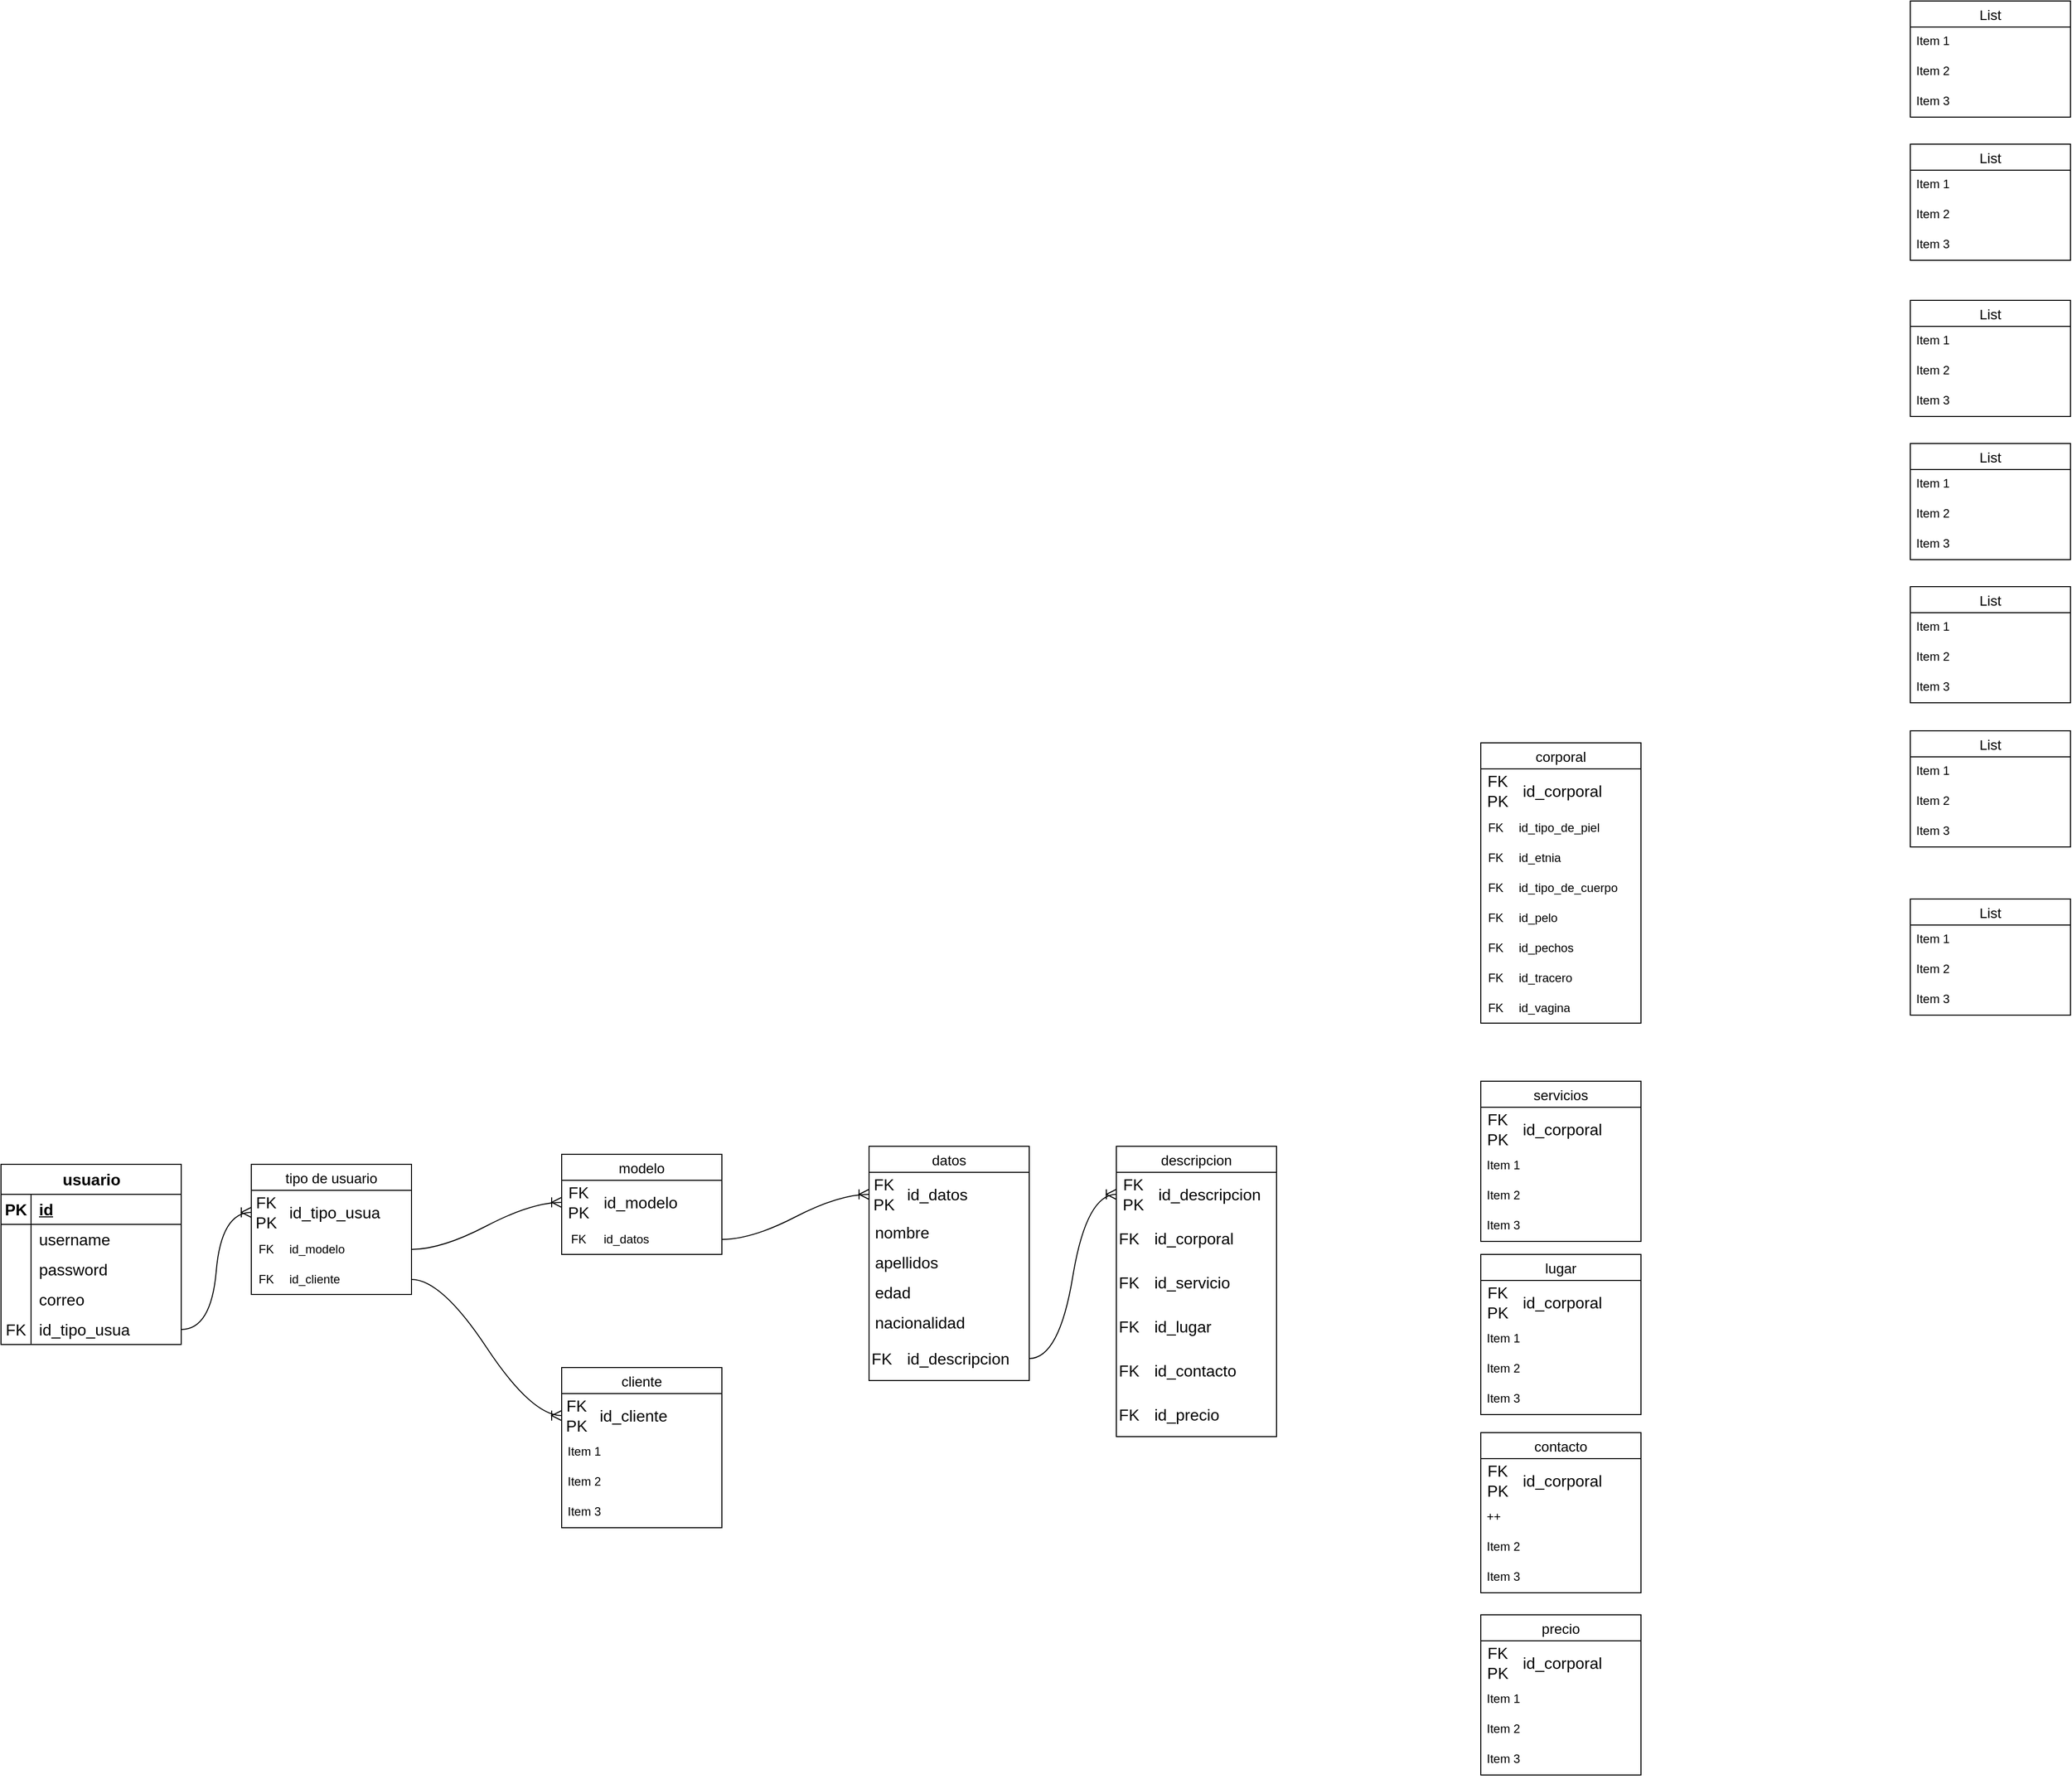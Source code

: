 <mxfile version="21.5.0" type="github">
  <diagram name="Página-1" id="9CmhemCpuhMKOjScDYy-">
    <mxGraphModel dx="1037" dy="1803" grid="1" gridSize="13" guides="1" tooltips="1" connect="1" arrows="1" fold="1" page="0" pageScale="1" pageWidth="1200" pageHeight="1600" math="0" shadow="0">
      <root>
        <mxCell id="0" />
        <mxCell id="1" parent="0" />
        <mxCell id="OkT79dC1lkss3SW73Ljg-11" value="usuario" style="shape=table;startSize=30;container=1;collapsible=1;childLayout=tableLayout;fixedRows=1;rowLines=0;fontStyle=1;align=center;resizeLast=1;html=1;fontSize=16;" parent="1" vertex="1">
          <mxGeometry x="30" y="70" width="180" height="180" as="geometry" />
        </mxCell>
        <mxCell id="OkT79dC1lkss3SW73Ljg-12" value="" style="shape=tableRow;horizontal=0;startSize=0;swimlaneHead=0;swimlaneBody=0;fillColor=none;collapsible=0;dropTarget=0;points=[[0,0.5],[1,0.5]];portConstraint=eastwest;top=0;left=0;right=0;bottom=1;fontSize=16;" parent="OkT79dC1lkss3SW73Ljg-11" vertex="1">
          <mxGeometry y="30" width="180" height="30" as="geometry" />
        </mxCell>
        <mxCell id="OkT79dC1lkss3SW73Ljg-13" value="PK" style="shape=partialRectangle;connectable=0;fillColor=none;top=0;left=0;bottom=0;right=0;fontStyle=1;overflow=hidden;whiteSpace=wrap;html=1;fontSize=16;" parent="OkT79dC1lkss3SW73Ljg-12" vertex="1">
          <mxGeometry width="30" height="30" as="geometry">
            <mxRectangle width="30" height="30" as="alternateBounds" />
          </mxGeometry>
        </mxCell>
        <mxCell id="OkT79dC1lkss3SW73Ljg-14" value="id" style="shape=partialRectangle;connectable=0;fillColor=none;top=0;left=0;bottom=0;right=0;align=left;spacingLeft=6;fontStyle=5;overflow=hidden;whiteSpace=wrap;html=1;fontSize=16;" parent="OkT79dC1lkss3SW73Ljg-12" vertex="1">
          <mxGeometry x="30" width="150" height="30" as="geometry">
            <mxRectangle width="150" height="30" as="alternateBounds" />
          </mxGeometry>
        </mxCell>
        <mxCell id="OkT79dC1lkss3SW73Ljg-15" value="" style="shape=tableRow;horizontal=0;startSize=0;swimlaneHead=0;swimlaneBody=0;fillColor=none;collapsible=0;dropTarget=0;points=[[0,0.5],[1,0.5]];portConstraint=eastwest;top=0;left=0;right=0;bottom=0;fontSize=16;" parent="OkT79dC1lkss3SW73Ljg-11" vertex="1">
          <mxGeometry y="60" width="180" height="30" as="geometry" />
        </mxCell>
        <mxCell id="OkT79dC1lkss3SW73Ljg-16" value="" style="shape=partialRectangle;connectable=0;fillColor=none;top=0;left=0;bottom=0;right=0;editable=1;overflow=hidden;whiteSpace=wrap;html=1;fontSize=16;" parent="OkT79dC1lkss3SW73Ljg-15" vertex="1">
          <mxGeometry width="30" height="30" as="geometry">
            <mxRectangle width="30" height="30" as="alternateBounds" />
          </mxGeometry>
        </mxCell>
        <mxCell id="OkT79dC1lkss3SW73Ljg-17" value="username" style="shape=partialRectangle;connectable=0;fillColor=none;top=0;left=0;bottom=0;right=0;align=left;spacingLeft=6;overflow=hidden;whiteSpace=wrap;html=1;fontSize=16;" parent="OkT79dC1lkss3SW73Ljg-15" vertex="1">
          <mxGeometry x="30" width="150" height="30" as="geometry">
            <mxRectangle width="150" height="30" as="alternateBounds" />
          </mxGeometry>
        </mxCell>
        <mxCell id="OkT79dC1lkss3SW73Ljg-18" value="" style="shape=tableRow;horizontal=0;startSize=0;swimlaneHead=0;swimlaneBody=0;fillColor=none;collapsible=0;dropTarget=0;points=[[0,0.5],[1,0.5]];portConstraint=eastwest;top=0;left=0;right=0;bottom=0;fontSize=16;" parent="OkT79dC1lkss3SW73Ljg-11" vertex="1">
          <mxGeometry y="90" width="180" height="30" as="geometry" />
        </mxCell>
        <mxCell id="OkT79dC1lkss3SW73Ljg-19" value="" style="shape=partialRectangle;connectable=0;fillColor=none;top=0;left=0;bottom=0;right=0;editable=1;overflow=hidden;whiteSpace=wrap;html=1;fontSize=16;" parent="OkT79dC1lkss3SW73Ljg-18" vertex="1">
          <mxGeometry width="30" height="30" as="geometry">
            <mxRectangle width="30" height="30" as="alternateBounds" />
          </mxGeometry>
        </mxCell>
        <mxCell id="OkT79dC1lkss3SW73Ljg-20" value="password" style="shape=partialRectangle;connectable=0;fillColor=none;top=0;left=0;bottom=0;right=0;align=left;spacingLeft=6;overflow=hidden;whiteSpace=wrap;html=1;fontSize=16;" parent="OkT79dC1lkss3SW73Ljg-18" vertex="1">
          <mxGeometry x="30" width="150" height="30" as="geometry">
            <mxRectangle width="150" height="30" as="alternateBounds" />
          </mxGeometry>
        </mxCell>
        <mxCell id="OkT79dC1lkss3SW73Ljg-21" value="" style="shape=tableRow;horizontal=0;startSize=0;swimlaneHead=0;swimlaneBody=0;fillColor=none;collapsible=0;dropTarget=0;points=[[0,0.5],[1,0.5]];portConstraint=eastwest;top=0;left=0;right=0;bottom=0;fontSize=16;" parent="OkT79dC1lkss3SW73Ljg-11" vertex="1">
          <mxGeometry y="120" width="180" height="30" as="geometry" />
        </mxCell>
        <mxCell id="OkT79dC1lkss3SW73Ljg-22" value="" style="shape=partialRectangle;connectable=0;fillColor=none;top=0;left=0;bottom=0;right=0;editable=1;overflow=hidden;whiteSpace=wrap;html=1;fontSize=16;" parent="OkT79dC1lkss3SW73Ljg-21" vertex="1">
          <mxGeometry width="30" height="30" as="geometry">
            <mxRectangle width="30" height="30" as="alternateBounds" />
          </mxGeometry>
        </mxCell>
        <mxCell id="OkT79dC1lkss3SW73Ljg-23" value="correo" style="shape=partialRectangle;connectable=0;fillColor=none;top=0;left=0;bottom=0;right=0;align=left;spacingLeft=6;overflow=hidden;whiteSpace=wrap;html=1;fontSize=16;" parent="OkT79dC1lkss3SW73Ljg-21" vertex="1">
          <mxGeometry x="30" width="150" height="30" as="geometry">
            <mxRectangle width="150" height="30" as="alternateBounds" />
          </mxGeometry>
        </mxCell>
        <mxCell id="bJPkjixNv2r76YMKyf6n-13" value="" style="shape=tableRow;horizontal=0;startSize=0;swimlaneHead=0;swimlaneBody=0;fillColor=none;collapsible=0;dropTarget=0;points=[[0,0.5],[1,0.5]];portConstraint=eastwest;top=0;left=0;right=0;bottom=0;fontSize=16;" parent="OkT79dC1lkss3SW73Ljg-11" vertex="1">
          <mxGeometry y="150" width="180" height="30" as="geometry" />
        </mxCell>
        <mxCell id="bJPkjixNv2r76YMKyf6n-14" value="FK" style="shape=partialRectangle;connectable=0;fillColor=none;top=0;left=0;bottom=0;right=0;fontStyle=0;overflow=hidden;whiteSpace=wrap;html=1;fontSize=16;" parent="bJPkjixNv2r76YMKyf6n-13" vertex="1">
          <mxGeometry width="30" height="30" as="geometry">
            <mxRectangle width="30" height="30" as="alternateBounds" />
          </mxGeometry>
        </mxCell>
        <mxCell id="bJPkjixNv2r76YMKyf6n-15" value="id_tipo_usua" style="shape=partialRectangle;connectable=0;fillColor=none;top=0;left=0;bottom=0;right=0;align=left;spacingLeft=6;fontStyle=0;overflow=hidden;whiteSpace=wrap;html=1;fontSize=16;" parent="bJPkjixNv2r76YMKyf6n-13" vertex="1">
          <mxGeometry x="30" width="150" height="30" as="geometry">
            <mxRectangle width="150" height="30" as="alternateBounds" />
          </mxGeometry>
        </mxCell>
        <mxCell id="OkT79dC1lkss3SW73Ljg-130" value="datos" style="swimlane;fontStyle=0;childLayout=stackLayout;horizontal=1;startSize=26;horizontalStack=0;resizeParent=1;resizeParentMax=0;resizeLast=0;collapsible=1;marginBottom=0;align=center;fontSize=14;" parent="1" vertex="1">
          <mxGeometry x="897" y="52" width="160" height="234" as="geometry" />
        </mxCell>
        <mxCell id="maKXJlb6aMtj1wBU1lsS-1" value="" style="shape=table;startSize=0;container=1;collapsible=1;childLayout=tableLayout;fixedRows=1;rowLines=0;fontStyle=0;align=center;resizeLast=1;strokeColor=none;fillColor=none;collapsible=0;fontSize=16;" vertex="1" parent="OkT79dC1lkss3SW73Ljg-130">
          <mxGeometry y="26" width="160" height="44" as="geometry" />
        </mxCell>
        <mxCell id="maKXJlb6aMtj1wBU1lsS-2" value="" style="shape=tableRow;horizontal=0;startSize=0;swimlaneHead=0;swimlaneBody=0;fillColor=none;collapsible=0;dropTarget=0;points=[[0,0.5],[1,0.5]];portConstraint=eastwest;top=0;left=0;right=0;bottom=0;fontSize=16;" vertex="1" parent="maKXJlb6aMtj1wBU1lsS-1">
          <mxGeometry width="160" height="44" as="geometry" />
        </mxCell>
        <mxCell id="maKXJlb6aMtj1wBU1lsS-3" value="FK PK" style="shape=partialRectangle;connectable=0;fillColor=none;top=0;left=0;bottom=0;right=0;fontStyle=0;overflow=hidden;whiteSpace=wrap;html=1;fontSize=16;" vertex="1" parent="maKXJlb6aMtj1wBU1lsS-2">
          <mxGeometry width="30" height="44" as="geometry">
            <mxRectangle width="30" height="44" as="alternateBounds" />
          </mxGeometry>
        </mxCell>
        <mxCell id="maKXJlb6aMtj1wBU1lsS-4" value="id_datos" style="shape=partialRectangle;connectable=0;fillColor=none;top=0;left=0;bottom=0;right=0;align=left;spacingLeft=6;fontStyle=0;overflow=hidden;whiteSpace=wrap;html=1;fontSize=16;" vertex="1" parent="maKXJlb6aMtj1wBU1lsS-2">
          <mxGeometry x="30" width="130" height="44" as="geometry">
            <mxRectangle width="130" height="44" as="alternateBounds" />
          </mxGeometry>
        </mxCell>
        <mxCell id="OkT79dC1lkss3SW73Ljg-131" value="&lt;font style=&quot;vertical-align: inherit;&quot;&gt;&lt;font style=&quot;vertical-align: inherit;&quot;&gt;nombre&lt;/font&gt;&lt;/font&gt;" style="text;strokeColor=none;fillColor=none;spacingLeft=4;spacingRight=4;overflow=hidden;rotatable=0;points=[[0,0.5],[1,0.5]];portConstraint=eastwest;fontSize=16;whiteSpace=wrap;html=1;" parent="OkT79dC1lkss3SW73Ljg-130" vertex="1">
          <mxGeometry y="70" width="160" height="30" as="geometry" />
        </mxCell>
        <mxCell id="OkT79dC1lkss3SW73Ljg-132" value="&lt;font style=&quot;vertical-align: inherit;&quot;&gt;&lt;font style=&quot;vertical-align: inherit;&quot;&gt;apellidos&lt;/font&gt;&lt;/font&gt;" style="text;strokeColor=none;fillColor=none;spacingLeft=4;spacingRight=4;overflow=hidden;rotatable=0;points=[[0,0.5],[1,0.5]];portConstraint=eastwest;fontSize=16;whiteSpace=wrap;html=1;" parent="OkT79dC1lkss3SW73Ljg-130" vertex="1">
          <mxGeometry y="100" width="160" height="30" as="geometry" />
        </mxCell>
        <mxCell id="OkT79dC1lkss3SW73Ljg-133" value="&lt;font style=&quot;vertical-align: inherit;&quot;&gt;&lt;font style=&quot;vertical-align: inherit;&quot;&gt;edad&lt;/font&gt;&lt;/font&gt;" style="text;strokeColor=none;fillColor=none;spacingLeft=4;spacingRight=4;overflow=hidden;rotatable=0;points=[[0,0.5],[1,0.5]];portConstraint=eastwest;fontSize=16;whiteSpace=wrap;html=1;" parent="OkT79dC1lkss3SW73Ljg-130" vertex="1">
          <mxGeometry y="130" width="160" height="30" as="geometry" />
        </mxCell>
        <mxCell id="OkT79dC1lkss3SW73Ljg-138" value="&lt;font style=&quot;vertical-align: inherit;&quot;&gt;&lt;font style=&quot;vertical-align: inherit;&quot;&gt;nacionalidad&lt;/font&gt;&lt;/font&gt;" style="text;strokeColor=none;fillColor=none;spacingLeft=4;spacingRight=4;overflow=hidden;rotatable=0;points=[[0,0.5],[1,0.5]];portConstraint=eastwest;fontSize=16;whiteSpace=wrap;html=1;" parent="OkT79dC1lkss3SW73Ljg-130" vertex="1">
          <mxGeometry y="160" width="160" height="30" as="geometry" />
        </mxCell>
        <mxCell id="maKXJlb6aMtj1wBU1lsS-459" value="" style="shape=tableRow;horizontal=0;startSize=0;swimlaneHead=0;swimlaneBody=0;fillColor=none;collapsible=0;dropTarget=0;points=[[0,0.5],[1,0.5]];portConstraint=eastwest;top=0;left=0;right=0;bottom=0;fontSize=16;" vertex="1" parent="OkT79dC1lkss3SW73Ljg-130">
          <mxGeometry y="190" width="160" height="44" as="geometry" />
        </mxCell>
        <mxCell id="maKXJlb6aMtj1wBU1lsS-460" value="FK&amp;nbsp;" style="shape=partialRectangle;connectable=0;fillColor=none;top=0;left=0;bottom=0;right=0;fontStyle=0;overflow=hidden;whiteSpace=wrap;html=1;fontSize=16;" vertex="1" parent="maKXJlb6aMtj1wBU1lsS-459">
          <mxGeometry width="30" height="44" as="geometry">
            <mxRectangle width="30" height="44" as="alternateBounds" />
          </mxGeometry>
        </mxCell>
        <mxCell id="maKXJlb6aMtj1wBU1lsS-461" value="id_descripcion" style="shape=partialRectangle;connectable=0;fillColor=none;top=0;left=0;bottom=0;right=0;align=left;spacingLeft=6;fontStyle=0;overflow=hidden;whiteSpace=wrap;html=1;fontSize=16;" vertex="1" parent="maKXJlb6aMtj1wBU1lsS-459">
          <mxGeometry x="30" width="130" height="44" as="geometry">
            <mxRectangle width="130" height="44" as="alternateBounds" />
          </mxGeometry>
        </mxCell>
        <mxCell id="bJPkjixNv2r76YMKyf6n-3" value="tipo de usuario" style="swimlane;fontStyle=0;childLayout=stackLayout;horizontal=1;startSize=26;horizontalStack=0;resizeParent=1;resizeParentMax=0;resizeLast=0;collapsible=1;marginBottom=0;align=center;fontSize=14;" parent="1" vertex="1">
          <mxGeometry x="280" y="70" width="160" height="130" as="geometry" />
        </mxCell>
        <mxCell id="bJPkjixNv2r76YMKyf6n-7" value="" style="shape=table;startSize=0;container=1;collapsible=1;childLayout=tableLayout;fixedRows=1;rowLines=0;fontStyle=0;align=center;resizeLast=1;strokeColor=none;fillColor=none;collapsible=0;fontSize=16;" parent="bJPkjixNv2r76YMKyf6n-3" vertex="1">
          <mxGeometry y="26" width="160" height="44" as="geometry" />
        </mxCell>
        <mxCell id="bJPkjixNv2r76YMKyf6n-8" value="" style="shape=tableRow;horizontal=0;startSize=0;swimlaneHead=0;swimlaneBody=0;fillColor=none;collapsible=0;dropTarget=0;points=[[0,0.5],[1,0.5]];portConstraint=eastwest;top=0;left=0;right=0;bottom=0;fontSize=16;" parent="bJPkjixNv2r76YMKyf6n-7" vertex="1">
          <mxGeometry width="160" height="44" as="geometry" />
        </mxCell>
        <mxCell id="bJPkjixNv2r76YMKyf6n-9" value="FK PK" style="shape=partialRectangle;connectable=0;fillColor=none;top=0;left=0;bottom=0;right=0;fontStyle=0;overflow=hidden;whiteSpace=wrap;html=1;fontSize=16;" parent="bJPkjixNv2r76YMKyf6n-8" vertex="1">
          <mxGeometry width="30" height="44" as="geometry">
            <mxRectangle width="30" height="44" as="alternateBounds" />
          </mxGeometry>
        </mxCell>
        <mxCell id="bJPkjixNv2r76YMKyf6n-10" value="id_tipo_usua" style="shape=partialRectangle;connectable=0;fillColor=none;top=0;left=0;bottom=0;right=0;align=left;spacingLeft=6;fontStyle=0;overflow=hidden;whiteSpace=wrap;html=1;fontSize=16;" parent="bJPkjixNv2r76YMKyf6n-8" vertex="1">
          <mxGeometry x="30" width="130" height="44" as="geometry">
            <mxRectangle width="130" height="44" as="alternateBounds" />
          </mxGeometry>
        </mxCell>
        <mxCell id="maKXJlb6aMtj1wBU1lsS-38" value="" style="shape=table;startSize=0;container=1;collapsible=1;childLayout=tableLayout;fixedRows=1;rowLines=0;fontStyle=0;align=center;resizeLast=1;strokeColor=none;fillColor=none;collapsible=0;" vertex="1" parent="bJPkjixNv2r76YMKyf6n-3">
          <mxGeometry y="70" width="160" height="30" as="geometry" />
        </mxCell>
        <mxCell id="maKXJlb6aMtj1wBU1lsS-39" value="" style="shape=tableRow;horizontal=0;startSize=0;swimlaneHead=0;swimlaneBody=0;fillColor=none;collapsible=0;dropTarget=0;points=[[0,0.5],[1,0.5]];portConstraint=eastwest;top=0;left=0;right=0;bottom=0;" vertex="1" parent="maKXJlb6aMtj1wBU1lsS-38">
          <mxGeometry width="160" height="30" as="geometry" />
        </mxCell>
        <mxCell id="maKXJlb6aMtj1wBU1lsS-40" value="FK" style="shape=partialRectangle;connectable=0;fillColor=none;top=0;left=0;bottom=0;right=0;fontStyle=0;overflow=hidden;whiteSpace=wrap;html=1;" vertex="1" parent="maKXJlb6aMtj1wBU1lsS-39">
          <mxGeometry width="30" height="30" as="geometry">
            <mxRectangle width="30" height="30" as="alternateBounds" />
          </mxGeometry>
        </mxCell>
        <mxCell id="maKXJlb6aMtj1wBU1lsS-41" value="id_modelo" style="shape=partialRectangle;connectable=0;fillColor=none;top=0;left=0;bottom=0;right=0;align=left;spacingLeft=6;fontStyle=0;overflow=hidden;whiteSpace=wrap;html=1;" vertex="1" parent="maKXJlb6aMtj1wBU1lsS-39">
          <mxGeometry x="30" width="130" height="30" as="geometry">
            <mxRectangle width="130" height="30" as="alternateBounds" />
          </mxGeometry>
        </mxCell>
        <mxCell id="maKXJlb6aMtj1wBU1lsS-441" value="" style="shape=table;startSize=0;container=1;collapsible=1;childLayout=tableLayout;fixedRows=1;rowLines=0;fontStyle=0;align=center;resizeLast=1;strokeColor=none;fillColor=none;collapsible=0;" vertex="1" parent="bJPkjixNv2r76YMKyf6n-3">
          <mxGeometry y="100" width="160" height="30" as="geometry" />
        </mxCell>
        <mxCell id="maKXJlb6aMtj1wBU1lsS-442" value="" style="shape=tableRow;horizontal=0;startSize=0;swimlaneHead=0;swimlaneBody=0;fillColor=none;collapsible=0;dropTarget=0;points=[[0,0.5],[1,0.5]];portConstraint=eastwest;top=0;left=0;right=0;bottom=0;" vertex="1" parent="maKXJlb6aMtj1wBU1lsS-441">
          <mxGeometry width="160" height="30" as="geometry" />
        </mxCell>
        <mxCell id="maKXJlb6aMtj1wBU1lsS-443" value="FK" style="shape=partialRectangle;connectable=0;fillColor=none;top=0;left=0;bottom=0;right=0;fontStyle=0;overflow=hidden;whiteSpace=wrap;html=1;" vertex="1" parent="maKXJlb6aMtj1wBU1lsS-442">
          <mxGeometry width="30" height="30" as="geometry">
            <mxRectangle width="30" height="30" as="alternateBounds" />
          </mxGeometry>
        </mxCell>
        <mxCell id="maKXJlb6aMtj1wBU1lsS-444" value="id_cliente" style="shape=partialRectangle;connectable=0;fillColor=none;top=0;left=0;bottom=0;right=0;align=left;spacingLeft=6;fontStyle=0;overflow=hidden;whiteSpace=wrap;html=1;" vertex="1" parent="maKXJlb6aMtj1wBU1lsS-442">
          <mxGeometry x="30" width="130" height="30" as="geometry">
            <mxRectangle width="130" height="30" as="alternateBounds" />
          </mxGeometry>
        </mxCell>
        <mxCell id="bJPkjixNv2r76YMKyf6n-11" value="" style="edgeStyle=entityRelationEdgeStyle;fontSize=12;html=1;endArrow=ERoneToMany;rounded=0;startSize=8;endSize=8;curved=1;" parent="1" source="bJPkjixNv2r76YMKyf6n-13" target="bJPkjixNv2r76YMKyf6n-8" edge="1">
          <mxGeometry width="100" height="100" relative="1" as="geometry">
            <mxPoint x="220" y="325" as="sourcePoint" />
            <mxPoint x="320" y="230" as="targetPoint" />
          </mxGeometry>
        </mxCell>
        <mxCell id="maKXJlb6aMtj1wBU1lsS-30" value="modelo" style="swimlane;fontStyle=0;childLayout=stackLayout;horizontal=1;startSize=26;horizontalStack=0;resizeParent=1;resizeParentMax=0;resizeLast=0;collapsible=1;marginBottom=0;align=center;fontSize=14;" vertex="1" parent="1">
          <mxGeometry x="590" y="60" width="160" height="100" as="geometry" />
        </mxCell>
        <mxCell id="maKXJlb6aMtj1wBU1lsS-34" value="" style="shape=table;startSize=0;container=1;collapsible=1;childLayout=tableLayout;fixedRows=1;rowLines=0;fontStyle=0;align=center;resizeLast=1;strokeColor=none;fillColor=none;collapsible=0;fontSize=16;" vertex="1" parent="maKXJlb6aMtj1wBU1lsS-30">
          <mxGeometry y="26" width="160" height="74" as="geometry" />
        </mxCell>
        <mxCell id="maKXJlb6aMtj1wBU1lsS-35" value="" style="shape=tableRow;horizontal=0;startSize=0;swimlaneHead=0;swimlaneBody=0;fillColor=none;collapsible=0;dropTarget=0;points=[[0,0.5],[1,0.5]];portConstraint=eastwest;top=0;left=0;right=0;bottom=0;fontSize=16;" vertex="1" parent="maKXJlb6aMtj1wBU1lsS-34">
          <mxGeometry width="160" height="44" as="geometry" />
        </mxCell>
        <mxCell id="maKXJlb6aMtj1wBU1lsS-36" value="FK PK" style="shape=partialRectangle;connectable=0;fillColor=none;top=0;left=0;bottom=0;right=0;fontStyle=0;overflow=hidden;whiteSpace=wrap;html=1;fontSize=16;" vertex="1" parent="maKXJlb6aMtj1wBU1lsS-35">
          <mxGeometry width="34.0" height="44" as="geometry">
            <mxRectangle width="34.0" height="44" as="alternateBounds" />
          </mxGeometry>
        </mxCell>
        <mxCell id="maKXJlb6aMtj1wBU1lsS-37" value="id_modelo" style="shape=partialRectangle;connectable=0;fillColor=none;top=0;left=0;bottom=0;right=0;align=left;spacingLeft=6;fontStyle=0;overflow=hidden;whiteSpace=wrap;html=1;fontSize=16;" vertex="1" parent="maKXJlb6aMtj1wBU1lsS-35">
          <mxGeometry x="34.0" width="126.0" height="44" as="geometry">
            <mxRectangle width="126.0" height="44" as="alternateBounds" />
          </mxGeometry>
        </mxCell>
        <mxCell id="maKXJlb6aMtj1wBU1lsS-451" value="" style="shape=tableRow;horizontal=0;startSize=0;swimlaneHead=0;swimlaneBody=0;fillColor=none;collapsible=0;dropTarget=0;points=[[0,0.5],[1,0.5]];portConstraint=eastwest;top=0;left=0;right=0;bottom=0;" vertex="1" parent="maKXJlb6aMtj1wBU1lsS-34">
          <mxGeometry y="44" width="160" height="30" as="geometry" />
        </mxCell>
        <mxCell id="maKXJlb6aMtj1wBU1lsS-452" value="FK" style="shape=partialRectangle;connectable=0;fillColor=none;top=0;left=0;bottom=0;right=0;fontStyle=0;overflow=hidden;whiteSpace=wrap;html=1;" vertex="1" parent="maKXJlb6aMtj1wBU1lsS-451">
          <mxGeometry width="34.0" height="30" as="geometry">
            <mxRectangle width="34.0" height="30" as="alternateBounds" />
          </mxGeometry>
        </mxCell>
        <mxCell id="maKXJlb6aMtj1wBU1lsS-453" value="id_datos" style="shape=partialRectangle;connectable=0;fillColor=none;top=0;left=0;bottom=0;right=0;align=left;spacingLeft=6;fontStyle=0;overflow=hidden;whiteSpace=wrap;html=1;" vertex="1" parent="maKXJlb6aMtj1wBU1lsS-451">
          <mxGeometry x="34.0" width="126.0" height="30" as="geometry">
            <mxRectangle width="126.0" height="30" as="alternateBounds" />
          </mxGeometry>
        </mxCell>
        <mxCell id="maKXJlb6aMtj1wBU1lsS-42" value="" style="edgeStyle=entityRelationEdgeStyle;fontSize=12;html=1;endArrow=ERoneToMany;rounded=0;startSize=8;endSize=8;curved=1;" edge="1" parent="1" source="maKXJlb6aMtj1wBU1lsS-39" target="maKXJlb6aMtj1wBU1lsS-35">
          <mxGeometry width="100" height="100" relative="1" as="geometry">
            <mxPoint x="420" y="250" as="sourcePoint" />
            <mxPoint x="490" y="133" as="targetPoint" />
          </mxGeometry>
        </mxCell>
        <mxCell id="maKXJlb6aMtj1wBU1lsS-437" value="cliente" style="swimlane;fontStyle=0;childLayout=stackLayout;horizontal=1;startSize=26;horizontalStack=0;resizeParent=1;resizeParentMax=0;resizeLast=0;collapsible=1;marginBottom=0;align=center;fontSize=14;" vertex="1" parent="1">
          <mxGeometry x="590" y="273" width="160" height="160" as="geometry" />
        </mxCell>
        <mxCell id="maKXJlb6aMtj1wBU1lsS-445" value="" style="shape=table;startSize=0;container=1;collapsible=1;childLayout=tableLayout;fixedRows=1;rowLines=0;fontStyle=0;align=center;resizeLast=1;strokeColor=none;fillColor=none;collapsible=0;fontSize=16;" vertex="1" parent="maKXJlb6aMtj1wBU1lsS-437">
          <mxGeometry y="26" width="160" height="44" as="geometry" />
        </mxCell>
        <mxCell id="maKXJlb6aMtj1wBU1lsS-446" value="" style="shape=tableRow;horizontal=0;startSize=0;swimlaneHead=0;swimlaneBody=0;fillColor=none;collapsible=0;dropTarget=0;points=[[0,0.5],[1,0.5]];portConstraint=eastwest;top=0;left=0;right=0;bottom=0;fontSize=16;" vertex="1" parent="maKXJlb6aMtj1wBU1lsS-445">
          <mxGeometry width="160" height="44" as="geometry" />
        </mxCell>
        <mxCell id="maKXJlb6aMtj1wBU1lsS-447" value="FK PK" style="shape=partialRectangle;connectable=0;fillColor=none;top=0;left=0;bottom=0;right=0;fontStyle=0;overflow=hidden;whiteSpace=wrap;html=1;fontSize=16;" vertex="1" parent="maKXJlb6aMtj1wBU1lsS-446">
          <mxGeometry width="30" height="44" as="geometry">
            <mxRectangle width="30" height="44" as="alternateBounds" />
          </mxGeometry>
        </mxCell>
        <mxCell id="maKXJlb6aMtj1wBU1lsS-448" value="id_cliente" style="shape=partialRectangle;connectable=0;fillColor=none;top=0;left=0;bottom=0;right=0;align=left;spacingLeft=6;fontStyle=0;overflow=hidden;whiteSpace=wrap;html=1;fontSize=16;" vertex="1" parent="maKXJlb6aMtj1wBU1lsS-446">
          <mxGeometry x="30" width="130" height="44" as="geometry">
            <mxRectangle width="130" height="44" as="alternateBounds" />
          </mxGeometry>
        </mxCell>
        <mxCell id="maKXJlb6aMtj1wBU1lsS-438" value="Item 1" style="text;strokeColor=none;fillColor=none;spacingLeft=4;spacingRight=4;overflow=hidden;rotatable=0;points=[[0,0.5],[1,0.5]];portConstraint=eastwest;fontSize=12;whiteSpace=wrap;html=1;" vertex="1" parent="maKXJlb6aMtj1wBU1lsS-437">
          <mxGeometry y="70" width="160" height="30" as="geometry" />
        </mxCell>
        <mxCell id="maKXJlb6aMtj1wBU1lsS-439" value="Item 2" style="text;strokeColor=none;fillColor=none;spacingLeft=4;spacingRight=4;overflow=hidden;rotatable=0;points=[[0,0.5],[1,0.5]];portConstraint=eastwest;fontSize=12;whiteSpace=wrap;html=1;" vertex="1" parent="maKXJlb6aMtj1wBU1lsS-437">
          <mxGeometry y="100" width="160" height="30" as="geometry" />
        </mxCell>
        <mxCell id="maKXJlb6aMtj1wBU1lsS-440" value="Item 3" style="text;strokeColor=none;fillColor=none;spacingLeft=4;spacingRight=4;overflow=hidden;rotatable=0;points=[[0,0.5],[1,0.5]];portConstraint=eastwest;fontSize=12;whiteSpace=wrap;html=1;" vertex="1" parent="maKXJlb6aMtj1wBU1lsS-437">
          <mxGeometry y="130" width="160" height="30" as="geometry" />
        </mxCell>
        <mxCell id="maKXJlb6aMtj1wBU1lsS-449" value="" style="edgeStyle=entityRelationEdgeStyle;fontSize=12;html=1;endArrow=ERoneToMany;rounded=0;startSize=8;endSize=8;curved=1;" edge="1" parent="1" source="maKXJlb6aMtj1wBU1lsS-442" target="maKXJlb6aMtj1wBU1lsS-446">
          <mxGeometry width="100" height="100" relative="1" as="geometry">
            <mxPoint x="453" y="168" as="sourcePoint" />
            <mxPoint x="603" y="121" as="targetPoint" />
          </mxGeometry>
        </mxCell>
        <mxCell id="maKXJlb6aMtj1wBU1lsS-454" value="" style="edgeStyle=entityRelationEdgeStyle;fontSize=12;html=1;endArrow=ERoneToMany;rounded=0;startSize=8;endSize=8;curved=1;" edge="1" parent="1" source="maKXJlb6aMtj1wBU1lsS-451" target="maKXJlb6aMtj1wBU1lsS-2">
          <mxGeometry width="100" height="100" relative="1" as="geometry">
            <mxPoint x="750" y="137" as="sourcePoint" />
            <mxPoint x="900" y="273" as="targetPoint" />
            <Array as="points">
              <mxPoint x="858" y="130" />
            </Array>
          </mxGeometry>
        </mxCell>
        <mxCell id="maKXJlb6aMtj1wBU1lsS-455" value="descripcion" style="swimlane;fontStyle=0;childLayout=stackLayout;horizontal=1;startSize=26;horizontalStack=0;resizeParent=1;resizeParentMax=0;resizeLast=0;collapsible=1;marginBottom=0;align=center;fontSize=14;" vertex="1" parent="1">
          <mxGeometry x="1144" y="52" width="160" height="290" as="geometry" />
        </mxCell>
        <mxCell id="maKXJlb6aMtj1wBU1lsS-462" value="" style="shape=tableRow;horizontal=0;startSize=0;swimlaneHead=0;swimlaneBody=0;fillColor=none;collapsible=0;dropTarget=0;points=[[0,0.5],[1,0.5]];portConstraint=eastwest;top=0;left=0;right=0;bottom=0;fontSize=16;" vertex="1" parent="maKXJlb6aMtj1wBU1lsS-455">
          <mxGeometry y="26" width="160" height="44" as="geometry" />
        </mxCell>
        <mxCell id="maKXJlb6aMtj1wBU1lsS-463" value="FK PK" style="shape=partialRectangle;connectable=0;fillColor=none;top=0;left=0;bottom=0;right=0;fontStyle=0;overflow=hidden;whiteSpace=wrap;html=1;fontSize=16;" vertex="1" parent="maKXJlb6aMtj1wBU1lsS-462">
          <mxGeometry width="34.0" height="44" as="geometry">
            <mxRectangle width="34.0" height="44" as="alternateBounds" />
          </mxGeometry>
        </mxCell>
        <mxCell id="maKXJlb6aMtj1wBU1lsS-464" value="id_descripcion" style="shape=partialRectangle;connectable=0;fillColor=none;top=0;left=0;bottom=0;right=0;align=left;spacingLeft=6;fontStyle=0;overflow=hidden;whiteSpace=wrap;html=1;fontSize=16;" vertex="1" parent="maKXJlb6aMtj1wBU1lsS-462">
          <mxGeometry x="34.0" width="126.0" height="44" as="geometry">
            <mxRectangle width="126.0" height="44" as="alternateBounds" />
          </mxGeometry>
        </mxCell>
        <mxCell id="maKXJlb6aMtj1wBU1lsS-466" value="" style="shape=tableRow;horizontal=0;startSize=0;swimlaneHead=0;swimlaneBody=0;fillColor=none;collapsible=0;dropTarget=0;points=[[0,0.5],[1,0.5]];portConstraint=eastwest;top=0;left=0;right=0;bottom=0;fontSize=16;" vertex="1" parent="maKXJlb6aMtj1wBU1lsS-455">
          <mxGeometry y="70" width="160" height="44" as="geometry" />
        </mxCell>
        <mxCell id="maKXJlb6aMtj1wBU1lsS-467" value="FK&amp;nbsp;" style="shape=partialRectangle;connectable=0;fillColor=none;top=0;left=0;bottom=0;right=0;fontStyle=0;overflow=hidden;whiteSpace=wrap;html=1;fontSize=16;" vertex="1" parent="maKXJlb6aMtj1wBU1lsS-466">
          <mxGeometry width="30" height="44" as="geometry">
            <mxRectangle width="30" height="44" as="alternateBounds" />
          </mxGeometry>
        </mxCell>
        <mxCell id="maKXJlb6aMtj1wBU1lsS-468" value="id_corporal" style="shape=partialRectangle;connectable=0;fillColor=none;top=0;left=0;bottom=0;right=0;align=left;spacingLeft=6;fontStyle=0;overflow=hidden;whiteSpace=wrap;html=1;fontSize=16;" vertex="1" parent="maKXJlb6aMtj1wBU1lsS-466">
          <mxGeometry x="30" width="130" height="44" as="geometry">
            <mxRectangle width="130" height="44" as="alternateBounds" />
          </mxGeometry>
        </mxCell>
        <mxCell id="maKXJlb6aMtj1wBU1lsS-469" value="" style="shape=tableRow;horizontal=0;startSize=0;swimlaneHead=0;swimlaneBody=0;fillColor=none;collapsible=0;dropTarget=0;points=[[0,0.5],[1,0.5]];portConstraint=eastwest;top=0;left=0;right=0;bottom=0;fontSize=16;" vertex="1" parent="maKXJlb6aMtj1wBU1lsS-455">
          <mxGeometry y="114" width="160" height="44" as="geometry" />
        </mxCell>
        <mxCell id="maKXJlb6aMtj1wBU1lsS-470" value="FK&amp;nbsp;" style="shape=partialRectangle;connectable=0;fillColor=none;top=0;left=0;bottom=0;right=0;fontStyle=0;overflow=hidden;whiteSpace=wrap;html=1;fontSize=16;" vertex="1" parent="maKXJlb6aMtj1wBU1lsS-469">
          <mxGeometry width="30" height="44" as="geometry">
            <mxRectangle width="30" height="44" as="alternateBounds" />
          </mxGeometry>
        </mxCell>
        <mxCell id="maKXJlb6aMtj1wBU1lsS-471" value="id_servicio" style="shape=partialRectangle;connectable=0;fillColor=none;top=0;left=0;bottom=0;right=0;align=left;spacingLeft=6;fontStyle=0;overflow=hidden;whiteSpace=wrap;html=1;fontSize=16;" vertex="1" parent="maKXJlb6aMtj1wBU1lsS-469">
          <mxGeometry x="30" width="130" height="44" as="geometry">
            <mxRectangle width="130" height="44" as="alternateBounds" />
          </mxGeometry>
        </mxCell>
        <mxCell id="maKXJlb6aMtj1wBU1lsS-472" value="" style="shape=tableRow;horizontal=0;startSize=0;swimlaneHead=0;swimlaneBody=0;fillColor=none;collapsible=0;dropTarget=0;points=[[0,0.5],[1,0.5]];portConstraint=eastwest;top=0;left=0;right=0;bottom=0;fontSize=16;" vertex="1" parent="maKXJlb6aMtj1wBU1lsS-455">
          <mxGeometry y="158" width="160" height="44" as="geometry" />
        </mxCell>
        <mxCell id="maKXJlb6aMtj1wBU1lsS-473" value="FK&amp;nbsp;" style="shape=partialRectangle;connectable=0;fillColor=none;top=0;left=0;bottom=0;right=0;fontStyle=0;overflow=hidden;whiteSpace=wrap;html=1;fontSize=16;" vertex="1" parent="maKXJlb6aMtj1wBU1lsS-472">
          <mxGeometry width="30" height="44" as="geometry">
            <mxRectangle width="30" height="44" as="alternateBounds" />
          </mxGeometry>
        </mxCell>
        <mxCell id="maKXJlb6aMtj1wBU1lsS-474" value="id_lugar" style="shape=partialRectangle;connectable=0;fillColor=none;top=0;left=0;bottom=0;right=0;align=left;spacingLeft=6;fontStyle=0;overflow=hidden;whiteSpace=wrap;html=1;fontSize=16;" vertex="1" parent="maKXJlb6aMtj1wBU1lsS-472">
          <mxGeometry x="30" width="130" height="44" as="geometry">
            <mxRectangle width="130" height="44" as="alternateBounds" />
          </mxGeometry>
        </mxCell>
        <mxCell id="maKXJlb6aMtj1wBU1lsS-475" value="" style="shape=tableRow;horizontal=0;startSize=0;swimlaneHead=0;swimlaneBody=0;fillColor=none;collapsible=0;dropTarget=0;points=[[0,0.5],[1,0.5]];portConstraint=eastwest;top=0;left=0;right=0;bottom=0;fontSize=16;" vertex="1" parent="maKXJlb6aMtj1wBU1lsS-455">
          <mxGeometry y="202" width="160" height="44" as="geometry" />
        </mxCell>
        <mxCell id="maKXJlb6aMtj1wBU1lsS-476" value="FK&amp;nbsp;" style="shape=partialRectangle;connectable=0;fillColor=none;top=0;left=0;bottom=0;right=0;fontStyle=0;overflow=hidden;whiteSpace=wrap;html=1;fontSize=16;" vertex="1" parent="maKXJlb6aMtj1wBU1lsS-475">
          <mxGeometry width="30" height="44" as="geometry">
            <mxRectangle width="30" height="44" as="alternateBounds" />
          </mxGeometry>
        </mxCell>
        <mxCell id="maKXJlb6aMtj1wBU1lsS-477" value="id_contacto" style="shape=partialRectangle;connectable=0;fillColor=none;top=0;left=0;bottom=0;right=0;align=left;spacingLeft=6;fontStyle=0;overflow=hidden;whiteSpace=wrap;html=1;fontSize=16;" vertex="1" parent="maKXJlb6aMtj1wBU1lsS-475">
          <mxGeometry x="30" width="130" height="44" as="geometry">
            <mxRectangle width="130" height="44" as="alternateBounds" />
          </mxGeometry>
        </mxCell>
        <mxCell id="maKXJlb6aMtj1wBU1lsS-478" value="" style="shape=tableRow;horizontal=0;startSize=0;swimlaneHead=0;swimlaneBody=0;fillColor=none;collapsible=0;dropTarget=0;points=[[0,0.5],[1,0.5]];portConstraint=eastwest;top=0;left=0;right=0;bottom=0;fontSize=16;" vertex="1" parent="maKXJlb6aMtj1wBU1lsS-455">
          <mxGeometry y="246" width="160" height="44" as="geometry" />
        </mxCell>
        <mxCell id="maKXJlb6aMtj1wBU1lsS-479" value="FK&amp;nbsp;" style="shape=partialRectangle;connectable=0;fillColor=none;top=0;left=0;bottom=0;right=0;fontStyle=0;overflow=hidden;whiteSpace=wrap;html=1;fontSize=16;" vertex="1" parent="maKXJlb6aMtj1wBU1lsS-478">
          <mxGeometry width="30" height="44" as="geometry">
            <mxRectangle width="30" height="44" as="alternateBounds" />
          </mxGeometry>
        </mxCell>
        <mxCell id="maKXJlb6aMtj1wBU1lsS-480" value="id_precio" style="shape=partialRectangle;connectable=0;fillColor=none;top=0;left=0;bottom=0;right=0;align=left;spacingLeft=6;fontStyle=0;overflow=hidden;whiteSpace=wrap;html=1;fontSize=16;" vertex="1" parent="maKXJlb6aMtj1wBU1lsS-478">
          <mxGeometry x="30" width="130" height="44" as="geometry">
            <mxRectangle width="130" height="44" as="alternateBounds" />
          </mxGeometry>
        </mxCell>
        <mxCell id="maKXJlb6aMtj1wBU1lsS-465" value="" style="edgeStyle=entityRelationEdgeStyle;fontSize=12;html=1;endArrow=ERoneToMany;rounded=0;startSize=8;endSize=8;curved=1;" edge="1" parent="1" source="maKXJlb6aMtj1wBU1lsS-459" target="maKXJlb6aMtj1wBU1lsS-462">
          <mxGeometry width="100" height="100" relative="1" as="geometry">
            <mxPoint x="1057" y="273" as="sourcePoint" />
            <mxPoint x="1204" y="228" as="targetPoint" />
            <Array as="points">
              <mxPoint x="1165" y="258" />
            </Array>
          </mxGeometry>
        </mxCell>
        <mxCell id="maKXJlb6aMtj1wBU1lsS-481" value="List" style="swimlane;fontStyle=0;childLayout=stackLayout;horizontal=1;startSize=26;horizontalStack=0;resizeParent=1;resizeParentMax=0;resizeLast=0;collapsible=1;marginBottom=0;align=center;fontSize=14;" vertex="1" parent="1">
          <mxGeometry x="1937" y="-793" width="160" height="116" as="geometry" />
        </mxCell>
        <mxCell id="maKXJlb6aMtj1wBU1lsS-482" value="Item 1" style="text;strokeColor=none;fillColor=none;spacingLeft=4;spacingRight=4;overflow=hidden;rotatable=0;points=[[0,0.5],[1,0.5]];portConstraint=eastwest;fontSize=12;whiteSpace=wrap;html=1;" vertex="1" parent="maKXJlb6aMtj1wBU1lsS-481">
          <mxGeometry y="26" width="160" height="30" as="geometry" />
        </mxCell>
        <mxCell id="maKXJlb6aMtj1wBU1lsS-483" value="Item 2" style="text;strokeColor=none;fillColor=none;spacingLeft=4;spacingRight=4;overflow=hidden;rotatable=0;points=[[0,0.5],[1,0.5]];portConstraint=eastwest;fontSize=12;whiteSpace=wrap;html=1;" vertex="1" parent="maKXJlb6aMtj1wBU1lsS-481">
          <mxGeometry y="56" width="160" height="30" as="geometry" />
        </mxCell>
        <mxCell id="maKXJlb6aMtj1wBU1lsS-484" value="Item 3" style="text;strokeColor=none;fillColor=none;spacingLeft=4;spacingRight=4;overflow=hidden;rotatable=0;points=[[0,0.5],[1,0.5]];portConstraint=eastwest;fontSize=12;whiteSpace=wrap;html=1;" vertex="1" parent="maKXJlb6aMtj1wBU1lsS-481">
          <mxGeometry y="86" width="160" height="30" as="geometry" />
        </mxCell>
        <mxCell id="maKXJlb6aMtj1wBU1lsS-485" value="List" style="swimlane;fontStyle=0;childLayout=stackLayout;horizontal=1;startSize=26;horizontalStack=0;resizeParent=1;resizeParentMax=0;resizeLast=0;collapsible=1;marginBottom=0;align=center;fontSize=14;" vertex="1" parent="1">
          <mxGeometry x="1937" y="-650" width="160" height="116" as="geometry" />
        </mxCell>
        <mxCell id="maKXJlb6aMtj1wBU1lsS-486" value="Item 1" style="text;strokeColor=none;fillColor=none;spacingLeft=4;spacingRight=4;overflow=hidden;rotatable=0;points=[[0,0.5],[1,0.5]];portConstraint=eastwest;fontSize=12;whiteSpace=wrap;html=1;" vertex="1" parent="maKXJlb6aMtj1wBU1lsS-485">
          <mxGeometry y="26" width="160" height="30" as="geometry" />
        </mxCell>
        <mxCell id="maKXJlb6aMtj1wBU1lsS-487" value="Item 2" style="text;strokeColor=none;fillColor=none;spacingLeft=4;spacingRight=4;overflow=hidden;rotatable=0;points=[[0,0.5],[1,0.5]];portConstraint=eastwest;fontSize=12;whiteSpace=wrap;html=1;" vertex="1" parent="maKXJlb6aMtj1wBU1lsS-485">
          <mxGeometry y="56" width="160" height="30" as="geometry" />
        </mxCell>
        <mxCell id="maKXJlb6aMtj1wBU1lsS-488" value="Item 3" style="text;strokeColor=none;fillColor=none;spacingLeft=4;spacingRight=4;overflow=hidden;rotatable=0;points=[[0,0.5],[1,0.5]];portConstraint=eastwest;fontSize=12;whiteSpace=wrap;html=1;" vertex="1" parent="maKXJlb6aMtj1wBU1lsS-485">
          <mxGeometry y="86" width="160" height="30" as="geometry" />
        </mxCell>
        <mxCell id="maKXJlb6aMtj1wBU1lsS-489" value="List" style="swimlane;fontStyle=0;childLayout=stackLayout;horizontal=1;startSize=26;horizontalStack=0;resizeParent=1;resizeParentMax=0;resizeLast=0;collapsible=1;marginBottom=0;align=center;fontSize=14;" vertex="1" parent="1">
          <mxGeometry x="1937" y="-949" width="160" height="116" as="geometry" />
        </mxCell>
        <mxCell id="maKXJlb6aMtj1wBU1lsS-490" value="Item 1" style="text;strokeColor=none;fillColor=none;spacingLeft=4;spacingRight=4;overflow=hidden;rotatable=0;points=[[0,0.5],[1,0.5]];portConstraint=eastwest;fontSize=12;whiteSpace=wrap;html=1;" vertex="1" parent="maKXJlb6aMtj1wBU1lsS-489">
          <mxGeometry y="26" width="160" height="30" as="geometry" />
        </mxCell>
        <mxCell id="maKXJlb6aMtj1wBU1lsS-491" value="Item 2" style="text;strokeColor=none;fillColor=none;spacingLeft=4;spacingRight=4;overflow=hidden;rotatable=0;points=[[0,0.5],[1,0.5]];portConstraint=eastwest;fontSize=12;whiteSpace=wrap;html=1;" vertex="1" parent="maKXJlb6aMtj1wBU1lsS-489">
          <mxGeometry y="56" width="160" height="30" as="geometry" />
        </mxCell>
        <mxCell id="maKXJlb6aMtj1wBU1lsS-492" value="Item 3" style="text;strokeColor=none;fillColor=none;spacingLeft=4;spacingRight=4;overflow=hidden;rotatable=0;points=[[0,0.5],[1,0.5]];portConstraint=eastwest;fontSize=12;whiteSpace=wrap;html=1;" vertex="1" parent="maKXJlb6aMtj1wBU1lsS-489">
          <mxGeometry y="86" width="160" height="30" as="geometry" />
        </mxCell>
        <mxCell id="maKXJlb6aMtj1wBU1lsS-493" value="List" style="swimlane;fontStyle=0;childLayout=stackLayout;horizontal=1;startSize=26;horizontalStack=0;resizeParent=1;resizeParentMax=0;resizeLast=0;collapsible=1;marginBottom=0;align=center;fontSize=14;" vertex="1" parent="1">
          <mxGeometry x="1937" y="-1092" width="160" height="116" as="geometry" />
        </mxCell>
        <mxCell id="maKXJlb6aMtj1wBU1lsS-494" value="Item 1" style="text;strokeColor=none;fillColor=none;spacingLeft=4;spacingRight=4;overflow=hidden;rotatable=0;points=[[0,0.5],[1,0.5]];portConstraint=eastwest;fontSize=12;whiteSpace=wrap;html=1;" vertex="1" parent="maKXJlb6aMtj1wBU1lsS-493">
          <mxGeometry y="26" width="160" height="30" as="geometry" />
        </mxCell>
        <mxCell id="maKXJlb6aMtj1wBU1lsS-495" value="Item 2" style="text;strokeColor=none;fillColor=none;spacingLeft=4;spacingRight=4;overflow=hidden;rotatable=0;points=[[0,0.5],[1,0.5]];portConstraint=eastwest;fontSize=12;whiteSpace=wrap;html=1;" vertex="1" parent="maKXJlb6aMtj1wBU1lsS-493">
          <mxGeometry y="56" width="160" height="30" as="geometry" />
        </mxCell>
        <mxCell id="maKXJlb6aMtj1wBU1lsS-496" value="Item 3" style="text;strokeColor=none;fillColor=none;spacingLeft=4;spacingRight=4;overflow=hidden;rotatable=0;points=[[0,0.5],[1,0.5]];portConstraint=eastwest;fontSize=12;whiteSpace=wrap;html=1;" vertex="1" parent="maKXJlb6aMtj1wBU1lsS-493">
          <mxGeometry y="86" width="160" height="30" as="geometry" />
        </mxCell>
        <mxCell id="maKXJlb6aMtj1wBU1lsS-497" value="List" style="swimlane;fontStyle=0;childLayout=stackLayout;horizontal=1;startSize=26;horizontalStack=0;resizeParent=1;resizeParentMax=0;resizeLast=0;collapsible=1;marginBottom=0;align=center;fontSize=14;" vertex="1" parent="1">
          <mxGeometry x="1937" y="-195" width="160" height="116" as="geometry" />
        </mxCell>
        <mxCell id="maKXJlb6aMtj1wBU1lsS-498" value="Item 1" style="text;strokeColor=none;fillColor=none;spacingLeft=4;spacingRight=4;overflow=hidden;rotatable=0;points=[[0,0.5],[1,0.5]];portConstraint=eastwest;fontSize=12;whiteSpace=wrap;html=1;" vertex="1" parent="maKXJlb6aMtj1wBU1lsS-497">
          <mxGeometry y="26" width="160" height="30" as="geometry" />
        </mxCell>
        <mxCell id="maKXJlb6aMtj1wBU1lsS-499" value="Item 2" style="text;strokeColor=none;fillColor=none;spacingLeft=4;spacingRight=4;overflow=hidden;rotatable=0;points=[[0,0.5],[1,0.5]];portConstraint=eastwest;fontSize=12;whiteSpace=wrap;html=1;" vertex="1" parent="maKXJlb6aMtj1wBU1lsS-497">
          <mxGeometry y="56" width="160" height="30" as="geometry" />
        </mxCell>
        <mxCell id="maKXJlb6aMtj1wBU1lsS-500" value="Item 3" style="text;strokeColor=none;fillColor=none;spacingLeft=4;spacingRight=4;overflow=hidden;rotatable=0;points=[[0,0.5],[1,0.5]];portConstraint=eastwest;fontSize=12;whiteSpace=wrap;html=1;" vertex="1" parent="maKXJlb6aMtj1wBU1lsS-497">
          <mxGeometry y="86" width="160" height="30" as="geometry" />
        </mxCell>
        <mxCell id="maKXJlb6aMtj1wBU1lsS-501" value="List" style="swimlane;fontStyle=0;childLayout=stackLayout;horizontal=1;startSize=26;horizontalStack=0;resizeParent=1;resizeParentMax=0;resizeLast=0;collapsible=1;marginBottom=0;align=center;fontSize=14;" vertex="1" parent="1">
          <mxGeometry x="1937" y="-363" width="160" height="116" as="geometry" />
        </mxCell>
        <mxCell id="maKXJlb6aMtj1wBU1lsS-502" value="Item 1" style="text;strokeColor=none;fillColor=none;spacingLeft=4;spacingRight=4;overflow=hidden;rotatable=0;points=[[0,0.5],[1,0.5]];portConstraint=eastwest;fontSize=12;whiteSpace=wrap;html=1;" vertex="1" parent="maKXJlb6aMtj1wBU1lsS-501">
          <mxGeometry y="26" width="160" height="30" as="geometry" />
        </mxCell>
        <mxCell id="maKXJlb6aMtj1wBU1lsS-503" value="Item 2" style="text;strokeColor=none;fillColor=none;spacingLeft=4;spacingRight=4;overflow=hidden;rotatable=0;points=[[0,0.5],[1,0.5]];portConstraint=eastwest;fontSize=12;whiteSpace=wrap;html=1;" vertex="1" parent="maKXJlb6aMtj1wBU1lsS-501">
          <mxGeometry y="56" width="160" height="30" as="geometry" />
        </mxCell>
        <mxCell id="maKXJlb6aMtj1wBU1lsS-504" value="Item 3" style="text;strokeColor=none;fillColor=none;spacingLeft=4;spacingRight=4;overflow=hidden;rotatable=0;points=[[0,0.5],[1,0.5]];portConstraint=eastwest;fontSize=12;whiteSpace=wrap;html=1;" vertex="1" parent="maKXJlb6aMtj1wBU1lsS-501">
          <mxGeometry y="86" width="160" height="30" as="geometry" />
        </mxCell>
        <mxCell id="maKXJlb6aMtj1wBU1lsS-505" value="List" style="swimlane;fontStyle=0;childLayout=stackLayout;horizontal=1;startSize=26;horizontalStack=0;resizeParent=1;resizeParentMax=0;resizeLast=0;collapsible=1;marginBottom=0;align=center;fontSize=14;" vertex="1" parent="1">
          <mxGeometry x="1937" y="-507" width="160" height="116" as="geometry" />
        </mxCell>
        <mxCell id="maKXJlb6aMtj1wBU1lsS-506" value="Item 1" style="text;strokeColor=none;fillColor=none;spacingLeft=4;spacingRight=4;overflow=hidden;rotatable=0;points=[[0,0.5],[1,0.5]];portConstraint=eastwest;fontSize=12;whiteSpace=wrap;html=1;" vertex="1" parent="maKXJlb6aMtj1wBU1lsS-505">
          <mxGeometry y="26" width="160" height="30" as="geometry" />
        </mxCell>
        <mxCell id="maKXJlb6aMtj1wBU1lsS-507" value="Item 2" style="text;strokeColor=none;fillColor=none;spacingLeft=4;spacingRight=4;overflow=hidden;rotatable=0;points=[[0,0.5],[1,0.5]];portConstraint=eastwest;fontSize=12;whiteSpace=wrap;html=1;" vertex="1" parent="maKXJlb6aMtj1wBU1lsS-505">
          <mxGeometry y="56" width="160" height="30" as="geometry" />
        </mxCell>
        <mxCell id="maKXJlb6aMtj1wBU1lsS-508" value="Item 3" style="text;strokeColor=none;fillColor=none;spacingLeft=4;spacingRight=4;overflow=hidden;rotatable=0;points=[[0,0.5],[1,0.5]];portConstraint=eastwest;fontSize=12;whiteSpace=wrap;html=1;" vertex="1" parent="maKXJlb6aMtj1wBU1lsS-505">
          <mxGeometry y="86" width="160" height="30" as="geometry" />
        </mxCell>
        <mxCell id="maKXJlb6aMtj1wBU1lsS-510" value="corporal" style="swimlane;fontStyle=0;childLayout=stackLayout;horizontal=1;startSize=26;horizontalStack=0;resizeParent=1;resizeParentMax=0;resizeLast=0;collapsible=1;marginBottom=0;align=center;fontSize=14;" vertex="1" parent="1">
          <mxGeometry x="1508" y="-351" width="160" height="280" as="geometry" />
        </mxCell>
        <mxCell id="maKXJlb6aMtj1wBU1lsS-530" value="" style="shape=tableRow;horizontal=0;startSize=0;swimlaneHead=0;swimlaneBody=0;fillColor=none;collapsible=0;dropTarget=0;points=[[0,0.5],[1,0.5]];portConstraint=eastwest;top=0;left=0;right=0;bottom=0;fontSize=16;" vertex="1" parent="maKXJlb6aMtj1wBU1lsS-510">
          <mxGeometry y="26" width="160" height="44" as="geometry" />
        </mxCell>
        <mxCell id="maKXJlb6aMtj1wBU1lsS-531" value="FK PK" style="shape=partialRectangle;connectable=0;fillColor=none;top=0;left=0;bottom=0;right=0;fontStyle=0;overflow=hidden;whiteSpace=wrap;html=1;fontSize=16;" vertex="1" parent="maKXJlb6aMtj1wBU1lsS-530">
          <mxGeometry width="34.0" height="44" as="geometry">
            <mxRectangle width="34.0" height="44" as="alternateBounds" />
          </mxGeometry>
        </mxCell>
        <mxCell id="maKXJlb6aMtj1wBU1lsS-532" value="id_corporal" style="shape=partialRectangle;connectable=0;fillColor=none;top=0;left=0;bottom=0;right=0;align=left;spacingLeft=6;fontStyle=0;overflow=hidden;whiteSpace=wrap;html=1;fontSize=16;" vertex="1" parent="maKXJlb6aMtj1wBU1lsS-530">
          <mxGeometry x="34.0" width="126.0" height="44" as="geometry">
            <mxRectangle width="126.0" height="44" as="alternateBounds" />
          </mxGeometry>
        </mxCell>
        <mxCell id="maKXJlb6aMtj1wBU1lsS-533" value="" style="shape=table;startSize=0;container=1;collapsible=1;childLayout=tableLayout;fixedRows=1;rowLines=0;fontStyle=0;align=center;resizeLast=1;strokeColor=none;fillColor=none;collapsible=0;" vertex="1" parent="maKXJlb6aMtj1wBU1lsS-510">
          <mxGeometry y="70" width="160" height="30" as="geometry" />
        </mxCell>
        <mxCell id="maKXJlb6aMtj1wBU1lsS-534" value="" style="shape=tableRow;horizontal=0;startSize=0;swimlaneHead=0;swimlaneBody=0;fillColor=none;collapsible=0;dropTarget=0;points=[[0,0.5],[1,0.5]];portConstraint=eastwest;top=0;left=0;right=0;bottom=0;" vertex="1" parent="maKXJlb6aMtj1wBU1lsS-533">
          <mxGeometry width="160" height="30" as="geometry" />
        </mxCell>
        <mxCell id="maKXJlb6aMtj1wBU1lsS-535" value="FK" style="shape=partialRectangle;connectable=0;fillColor=none;top=0;left=0;bottom=0;right=0;fontStyle=0;overflow=hidden;whiteSpace=wrap;html=1;" vertex="1" parent="maKXJlb6aMtj1wBU1lsS-534">
          <mxGeometry width="30" height="30" as="geometry">
            <mxRectangle width="30" height="30" as="alternateBounds" />
          </mxGeometry>
        </mxCell>
        <mxCell id="maKXJlb6aMtj1wBU1lsS-536" value="id_tipo_de_piel" style="shape=partialRectangle;connectable=0;fillColor=none;top=0;left=0;bottom=0;right=0;align=left;spacingLeft=6;fontStyle=0;overflow=hidden;whiteSpace=wrap;html=1;" vertex="1" parent="maKXJlb6aMtj1wBU1lsS-534">
          <mxGeometry x="30" width="130" height="30" as="geometry">
            <mxRectangle width="130" height="30" as="alternateBounds" />
          </mxGeometry>
        </mxCell>
        <mxCell id="maKXJlb6aMtj1wBU1lsS-537" value="" style="shape=table;startSize=0;container=1;collapsible=1;childLayout=tableLayout;fixedRows=1;rowLines=0;fontStyle=0;align=center;resizeLast=1;strokeColor=none;fillColor=none;collapsible=0;" vertex="1" parent="maKXJlb6aMtj1wBU1lsS-510">
          <mxGeometry y="100" width="160" height="30" as="geometry" />
        </mxCell>
        <mxCell id="maKXJlb6aMtj1wBU1lsS-538" value="" style="shape=tableRow;horizontal=0;startSize=0;swimlaneHead=0;swimlaneBody=0;fillColor=none;collapsible=0;dropTarget=0;points=[[0,0.5],[1,0.5]];portConstraint=eastwest;top=0;left=0;right=0;bottom=0;" vertex="1" parent="maKXJlb6aMtj1wBU1lsS-537">
          <mxGeometry width="160" height="30" as="geometry" />
        </mxCell>
        <mxCell id="maKXJlb6aMtj1wBU1lsS-539" value="FK" style="shape=partialRectangle;connectable=0;fillColor=none;top=0;left=0;bottom=0;right=0;fontStyle=0;overflow=hidden;whiteSpace=wrap;html=1;" vertex="1" parent="maKXJlb6aMtj1wBU1lsS-538">
          <mxGeometry width="30" height="30" as="geometry">
            <mxRectangle width="30" height="30" as="alternateBounds" />
          </mxGeometry>
        </mxCell>
        <mxCell id="maKXJlb6aMtj1wBU1lsS-540" value="id_etnia" style="shape=partialRectangle;connectable=0;fillColor=none;top=0;left=0;bottom=0;right=0;align=left;spacingLeft=6;fontStyle=0;overflow=hidden;whiteSpace=wrap;html=1;" vertex="1" parent="maKXJlb6aMtj1wBU1lsS-538">
          <mxGeometry x="30" width="130" height="30" as="geometry">
            <mxRectangle width="130" height="30" as="alternateBounds" />
          </mxGeometry>
        </mxCell>
        <mxCell id="maKXJlb6aMtj1wBU1lsS-541" value="" style="shape=table;startSize=0;container=1;collapsible=1;childLayout=tableLayout;fixedRows=1;rowLines=0;fontStyle=0;align=center;resizeLast=1;strokeColor=none;fillColor=none;collapsible=0;" vertex="1" parent="maKXJlb6aMtj1wBU1lsS-510">
          <mxGeometry y="130" width="160" height="30" as="geometry" />
        </mxCell>
        <mxCell id="maKXJlb6aMtj1wBU1lsS-542" value="" style="shape=tableRow;horizontal=0;startSize=0;swimlaneHead=0;swimlaneBody=0;fillColor=none;collapsible=0;dropTarget=0;points=[[0,0.5],[1,0.5]];portConstraint=eastwest;top=0;left=0;right=0;bottom=0;" vertex="1" parent="maKXJlb6aMtj1wBU1lsS-541">
          <mxGeometry width="160" height="30" as="geometry" />
        </mxCell>
        <mxCell id="maKXJlb6aMtj1wBU1lsS-543" value="FK" style="shape=partialRectangle;connectable=0;fillColor=none;top=0;left=0;bottom=0;right=0;fontStyle=0;overflow=hidden;whiteSpace=wrap;html=1;" vertex="1" parent="maKXJlb6aMtj1wBU1lsS-542">
          <mxGeometry width="30" height="30" as="geometry">
            <mxRectangle width="30" height="30" as="alternateBounds" />
          </mxGeometry>
        </mxCell>
        <mxCell id="maKXJlb6aMtj1wBU1lsS-544" value="id_tipo_de_cuerpo" style="shape=partialRectangle;connectable=0;fillColor=none;top=0;left=0;bottom=0;right=0;align=left;spacingLeft=6;fontStyle=0;overflow=hidden;whiteSpace=wrap;html=1;" vertex="1" parent="maKXJlb6aMtj1wBU1lsS-542">
          <mxGeometry x="30" width="130" height="30" as="geometry">
            <mxRectangle width="130" height="30" as="alternateBounds" />
          </mxGeometry>
        </mxCell>
        <mxCell id="maKXJlb6aMtj1wBU1lsS-545" value="" style="shape=table;startSize=0;container=1;collapsible=1;childLayout=tableLayout;fixedRows=1;rowLines=0;fontStyle=0;align=center;resizeLast=1;strokeColor=none;fillColor=none;collapsible=0;" vertex="1" parent="maKXJlb6aMtj1wBU1lsS-510">
          <mxGeometry y="160" width="160" height="30" as="geometry" />
        </mxCell>
        <mxCell id="maKXJlb6aMtj1wBU1lsS-546" value="" style="shape=tableRow;horizontal=0;startSize=0;swimlaneHead=0;swimlaneBody=0;fillColor=none;collapsible=0;dropTarget=0;points=[[0,0.5],[1,0.5]];portConstraint=eastwest;top=0;left=0;right=0;bottom=0;" vertex="1" parent="maKXJlb6aMtj1wBU1lsS-545">
          <mxGeometry width="160" height="30" as="geometry" />
        </mxCell>
        <mxCell id="maKXJlb6aMtj1wBU1lsS-547" value="FK" style="shape=partialRectangle;connectable=0;fillColor=none;top=0;left=0;bottom=0;right=0;fontStyle=0;overflow=hidden;whiteSpace=wrap;html=1;" vertex="1" parent="maKXJlb6aMtj1wBU1lsS-546">
          <mxGeometry width="30" height="30" as="geometry">
            <mxRectangle width="30" height="30" as="alternateBounds" />
          </mxGeometry>
        </mxCell>
        <mxCell id="maKXJlb6aMtj1wBU1lsS-548" value="id_pelo" style="shape=partialRectangle;connectable=0;fillColor=none;top=0;left=0;bottom=0;right=0;align=left;spacingLeft=6;fontStyle=0;overflow=hidden;whiteSpace=wrap;html=1;" vertex="1" parent="maKXJlb6aMtj1wBU1lsS-546">
          <mxGeometry x="30" width="130" height="30" as="geometry">
            <mxRectangle width="130" height="30" as="alternateBounds" />
          </mxGeometry>
        </mxCell>
        <mxCell id="maKXJlb6aMtj1wBU1lsS-549" value="" style="shape=table;startSize=0;container=1;collapsible=1;childLayout=tableLayout;fixedRows=1;rowLines=0;fontStyle=0;align=center;resizeLast=1;strokeColor=none;fillColor=none;collapsible=0;" vertex="1" parent="maKXJlb6aMtj1wBU1lsS-510">
          <mxGeometry y="190" width="160" height="30" as="geometry" />
        </mxCell>
        <mxCell id="maKXJlb6aMtj1wBU1lsS-550" value="" style="shape=tableRow;horizontal=0;startSize=0;swimlaneHead=0;swimlaneBody=0;fillColor=none;collapsible=0;dropTarget=0;points=[[0,0.5],[1,0.5]];portConstraint=eastwest;top=0;left=0;right=0;bottom=0;" vertex="1" parent="maKXJlb6aMtj1wBU1lsS-549">
          <mxGeometry width="160" height="30" as="geometry" />
        </mxCell>
        <mxCell id="maKXJlb6aMtj1wBU1lsS-551" value="FK" style="shape=partialRectangle;connectable=0;fillColor=none;top=0;left=0;bottom=0;right=0;fontStyle=0;overflow=hidden;whiteSpace=wrap;html=1;" vertex="1" parent="maKXJlb6aMtj1wBU1lsS-550">
          <mxGeometry width="30" height="30" as="geometry">
            <mxRectangle width="30" height="30" as="alternateBounds" />
          </mxGeometry>
        </mxCell>
        <mxCell id="maKXJlb6aMtj1wBU1lsS-552" value="id_pechos" style="shape=partialRectangle;connectable=0;fillColor=none;top=0;left=0;bottom=0;right=0;align=left;spacingLeft=6;fontStyle=0;overflow=hidden;whiteSpace=wrap;html=1;" vertex="1" parent="maKXJlb6aMtj1wBU1lsS-550">
          <mxGeometry x="30" width="130" height="30" as="geometry">
            <mxRectangle width="130" height="30" as="alternateBounds" />
          </mxGeometry>
        </mxCell>
        <mxCell id="maKXJlb6aMtj1wBU1lsS-553" value="" style="shape=table;startSize=0;container=1;collapsible=1;childLayout=tableLayout;fixedRows=1;rowLines=0;fontStyle=0;align=center;resizeLast=1;strokeColor=none;fillColor=none;collapsible=0;" vertex="1" parent="maKXJlb6aMtj1wBU1lsS-510">
          <mxGeometry y="220" width="160" height="30" as="geometry" />
        </mxCell>
        <mxCell id="maKXJlb6aMtj1wBU1lsS-554" value="" style="shape=tableRow;horizontal=0;startSize=0;swimlaneHead=0;swimlaneBody=0;fillColor=none;collapsible=0;dropTarget=0;points=[[0,0.5],[1,0.5]];portConstraint=eastwest;top=0;left=0;right=0;bottom=0;" vertex="1" parent="maKXJlb6aMtj1wBU1lsS-553">
          <mxGeometry width="160" height="30" as="geometry" />
        </mxCell>
        <mxCell id="maKXJlb6aMtj1wBU1lsS-555" value="FK" style="shape=partialRectangle;connectable=0;fillColor=none;top=0;left=0;bottom=0;right=0;fontStyle=0;overflow=hidden;whiteSpace=wrap;html=1;" vertex="1" parent="maKXJlb6aMtj1wBU1lsS-554">
          <mxGeometry width="30" height="30" as="geometry">
            <mxRectangle width="30" height="30" as="alternateBounds" />
          </mxGeometry>
        </mxCell>
        <mxCell id="maKXJlb6aMtj1wBU1lsS-556" value="id_tracero" style="shape=partialRectangle;connectable=0;fillColor=none;top=0;left=0;bottom=0;right=0;align=left;spacingLeft=6;fontStyle=0;overflow=hidden;whiteSpace=wrap;html=1;" vertex="1" parent="maKXJlb6aMtj1wBU1lsS-554">
          <mxGeometry x="30" width="130" height="30" as="geometry">
            <mxRectangle width="130" height="30" as="alternateBounds" />
          </mxGeometry>
        </mxCell>
        <mxCell id="maKXJlb6aMtj1wBU1lsS-557" value="" style="shape=table;startSize=0;container=1;collapsible=1;childLayout=tableLayout;fixedRows=1;rowLines=0;fontStyle=0;align=center;resizeLast=1;strokeColor=none;fillColor=none;collapsible=0;" vertex="1" parent="maKXJlb6aMtj1wBU1lsS-510">
          <mxGeometry y="250" width="160" height="30" as="geometry" />
        </mxCell>
        <mxCell id="maKXJlb6aMtj1wBU1lsS-558" value="" style="shape=tableRow;horizontal=0;startSize=0;swimlaneHead=0;swimlaneBody=0;fillColor=none;collapsible=0;dropTarget=0;points=[[0,0.5],[1,0.5]];portConstraint=eastwest;top=0;left=0;right=0;bottom=0;" vertex="1" parent="maKXJlb6aMtj1wBU1lsS-557">
          <mxGeometry width="160" height="30" as="geometry" />
        </mxCell>
        <mxCell id="maKXJlb6aMtj1wBU1lsS-559" value="FK" style="shape=partialRectangle;connectable=0;fillColor=none;top=0;left=0;bottom=0;right=0;fontStyle=0;overflow=hidden;whiteSpace=wrap;html=1;" vertex="1" parent="maKXJlb6aMtj1wBU1lsS-558">
          <mxGeometry width="30" height="30" as="geometry">
            <mxRectangle width="30" height="30" as="alternateBounds" />
          </mxGeometry>
        </mxCell>
        <mxCell id="maKXJlb6aMtj1wBU1lsS-560" value="id_vagina" style="shape=partialRectangle;connectable=0;fillColor=none;top=0;left=0;bottom=0;right=0;align=left;spacingLeft=6;fontStyle=0;overflow=hidden;whiteSpace=wrap;html=1;" vertex="1" parent="maKXJlb6aMtj1wBU1lsS-558">
          <mxGeometry x="30" width="130" height="30" as="geometry">
            <mxRectangle width="130" height="30" as="alternateBounds" />
          </mxGeometry>
        </mxCell>
        <mxCell id="maKXJlb6aMtj1wBU1lsS-514" value="servicios" style="swimlane;fontStyle=0;childLayout=stackLayout;horizontal=1;startSize=26;horizontalStack=0;resizeParent=1;resizeParentMax=0;resizeLast=0;collapsible=1;marginBottom=0;align=center;fontSize=14;" vertex="1" parent="1">
          <mxGeometry x="1508" y="-13" width="160" height="160" as="geometry" />
        </mxCell>
        <mxCell id="maKXJlb6aMtj1wBU1lsS-561" value="" style="shape=tableRow;horizontal=0;startSize=0;swimlaneHead=0;swimlaneBody=0;fillColor=none;collapsible=0;dropTarget=0;points=[[0,0.5],[1,0.5]];portConstraint=eastwest;top=0;left=0;right=0;bottom=0;fontSize=16;" vertex="1" parent="maKXJlb6aMtj1wBU1lsS-514">
          <mxGeometry y="26" width="160" height="44" as="geometry" />
        </mxCell>
        <mxCell id="maKXJlb6aMtj1wBU1lsS-562" value="FK PK" style="shape=partialRectangle;connectable=0;fillColor=none;top=0;left=0;bottom=0;right=0;fontStyle=0;overflow=hidden;whiteSpace=wrap;html=1;fontSize=16;" vertex="1" parent="maKXJlb6aMtj1wBU1lsS-561">
          <mxGeometry width="34.0" height="44" as="geometry">
            <mxRectangle width="34.0" height="44" as="alternateBounds" />
          </mxGeometry>
        </mxCell>
        <mxCell id="maKXJlb6aMtj1wBU1lsS-563" value="id_corporal" style="shape=partialRectangle;connectable=0;fillColor=none;top=0;left=0;bottom=0;right=0;align=left;spacingLeft=6;fontStyle=0;overflow=hidden;whiteSpace=wrap;html=1;fontSize=16;" vertex="1" parent="maKXJlb6aMtj1wBU1lsS-561">
          <mxGeometry x="34.0" width="126.0" height="44" as="geometry">
            <mxRectangle width="126.0" height="44" as="alternateBounds" />
          </mxGeometry>
        </mxCell>
        <mxCell id="maKXJlb6aMtj1wBU1lsS-515" value="Item 1" style="text;strokeColor=none;fillColor=none;spacingLeft=4;spacingRight=4;overflow=hidden;rotatable=0;points=[[0,0.5],[1,0.5]];portConstraint=eastwest;fontSize=12;whiteSpace=wrap;html=1;" vertex="1" parent="maKXJlb6aMtj1wBU1lsS-514">
          <mxGeometry y="70" width="160" height="30" as="geometry" />
        </mxCell>
        <mxCell id="maKXJlb6aMtj1wBU1lsS-516" value="Item 2" style="text;strokeColor=none;fillColor=none;spacingLeft=4;spacingRight=4;overflow=hidden;rotatable=0;points=[[0,0.5],[1,0.5]];portConstraint=eastwest;fontSize=12;whiteSpace=wrap;html=1;" vertex="1" parent="maKXJlb6aMtj1wBU1lsS-514">
          <mxGeometry y="100" width="160" height="30" as="geometry" />
        </mxCell>
        <mxCell id="maKXJlb6aMtj1wBU1lsS-517" value="Item 3" style="text;strokeColor=none;fillColor=none;spacingLeft=4;spacingRight=4;overflow=hidden;rotatable=0;points=[[0,0.5],[1,0.5]];portConstraint=eastwest;fontSize=12;whiteSpace=wrap;html=1;" vertex="1" parent="maKXJlb6aMtj1wBU1lsS-514">
          <mxGeometry y="130" width="160" height="30" as="geometry" />
        </mxCell>
        <mxCell id="maKXJlb6aMtj1wBU1lsS-518" value="lugar" style="swimlane;fontStyle=0;childLayout=stackLayout;horizontal=1;startSize=26;horizontalStack=0;resizeParent=1;resizeParentMax=0;resizeLast=0;collapsible=1;marginBottom=0;align=center;fontSize=14;" vertex="1" parent="1">
          <mxGeometry x="1508" y="160" width="160" height="160" as="geometry" />
        </mxCell>
        <mxCell id="maKXJlb6aMtj1wBU1lsS-564" value="" style="shape=tableRow;horizontal=0;startSize=0;swimlaneHead=0;swimlaneBody=0;fillColor=none;collapsible=0;dropTarget=0;points=[[0,0.5],[1,0.5]];portConstraint=eastwest;top=0;left=0;right=0;bottom=0;fontSize=16;" vertex="1" parent="maKXJlb6aMtj1wBU1lsS-518">
          <mxGeometry y="26" width="160" height="44" as="geometry" />
        </mxCell>
        <mxCell id="maKXJlb6aMtj1wBU1lsS-565" value="FK PK" style="shape=partialRectangle;connectable=0;fillColor=none;top=0;left=0;bottom=0;right=0;fontStyle=0;overflow=hidden;whiteSpace=wrap;html=1;fontSize=16;" vertex="1" parent="maKXJlb6aMtj1wBU1lsS-564">
          <mxGeometry width="34.0" height="44" as="geometry">
            <mxRectangle width="34.0" height="44" as="alternateBounds" />
          </mxGeometry>
        </mxCell>
        <mxCell id="maKXJlb6aMtj1wBU1lsS-566" value="id_corporal" style="shape=partialRectangle;connectable=0;fillColor=none;top=0;left=0;bottom=0;right=0;align=left;spacingLeft=6;fontStyle=0;overflow=hidden;whiteSpace=wrap;html=1;fontSize=16;" vertex="1" parent="maKXJlb6aMtj1wBU1lsS-564">
          <mxGeometry x="34.0" width="126.0" height="44" as="geometry">
            <mxRectangle width="126.0" height="44" as="alternateBounds" />
          </mxGeometry>
        </mxCell>
        <mxCell id="maKXJlb6aMtj1wBU1lsS-519" value="Item 1" style="text;strokeColor=none;fillColor=none;spacingLeft=4;spacingRight=4;overflow=hidden;rotatable=0;points=[[0,0.5],[1,0.5]];portConstraint=eastwest;fontSize=12;whiteSpace=wrap;html=1;" vertex="1" parent="maKXJlb6aMtj1wBU1lsS-518">
          <mxGeometry y="70" width="160" height="30" as="geometry" />
        </mxCell>
        <mxCell id="maKXJlb6aMtj1wBU1lsS-520" value="Item 2" style="text;strokeColor=none;fillColor=none;spacingLeft=4;spacingRight=4;overflow=hidden;rotatable=0;points=[[0,0.5],[1,0.5]];portConstraint=eastwest;fontSize=12;whiteSpace=wrap;html=1;" vertex="1" parent="maKXJlb6aMtj1wBU1lsS-518">
          <mxGeometry y="100" width="160" height="30" as="geometry" />
        </mxCell>
        <mxCell id="maKXJlb6aMtj1wBU1lsS-521" value="Item 3" style="text;strokeColor=none;fillColor=none;spacingLeft=4;spacingRight=4;overflow=hidden;rotatable=0;points=[[0,0.5],[1,0.5]];portConstraint=eastwest;fontSize=12;whiteSpace=wrap;html=1;" vertex="1" parent="maKXJlb6aMtj1wBU1lsS-518">
          <mxGeometry y="130" width="160" height="30" as="geometry" />
        </mxCell>
        <mxCell id="maKXJlb6aMtj1wBU1lsS-522" value="contacto" style="swimlane;fontStyle=0;childLayout=stackLayout;horizontal=1;startSize=26;horizontalStack=0;resizeParent=1;resizeParentMax=0;resizeLast=0;collapsible=1;marginBottom=0;align=center;fontSize=14;" vertex="1" parent="1">
          <mxGeometry x="1508" y="338" width="160" height="160" as="geometry" />
        </mxCell>
        <mxCell id="maKXJlb6aMtj1wBU1lsS-567" value="" style="shape=tableRow;horizontal=0;startSize=0;swimlaneHead=0;swimlaneBody=0;fillColor=none;collapsible=0;dropTarget=0;points=[[0,0.5],[1,0.5]];portConstraint=eastwest;top=0;left=0;right=0;bottom=0;fontSize=16;" vertex="1" parent="maKXJlb6aMtj1wBU1lsS-522">
          <mxGeometry y="26" width="160" height="44" as="geometry" />
        </mxCell>
        <mxCell id="maKXJlb6aMtj1wBU1lsS-568" value="FK PK" style="shape=partialRectangle;connectable=0;fillColor=none;top=0;left=0;bottom=0;right=0;fontStyle=0;overflow=hidden;whiteSpace=wrap;html=1;fontSize=16;" vertex="1" parent="maKXJlb6aMtj1wBU1lsS-567">
          <mxGeometry width="34.0" height="44" as="geometry">
            <mxRectangle width="34.0" height="44" as="alternateBounds" />
          </mxGeometry>
        </mxCell>
        <mxCell id="maKXJlb6aMtj1wBU1lsS-569" value="id_corporal" style="shape=partialRectangle;connectable=0;fillColor=none;top=0;left=0;bottom=0;right=0;align=left;spacingLeft=6;fontStyle=0;overflow=hidden;whiteSpace=wrap;html=1;fontSize=16;" vertex="1" parent="maKXJlb6aMtj1wBU1lsS-567">
          <mxGeometry x="34.0" width="126.0" height="44" as="geometry">
            <mxRectangle width="126.0" height="44" as="alternateBounds" />
          </mxGeometry>
        </mxCell>
        <mxCell id="maKXJlb6aMtj1wBU1lsS-523" value="++" style="text;strokeColor=none;fillColor=none;spacingLeft=4;spacingRight=4;overflow=hidden;rotatable=0;points=[[0,0.5],[1,0.5]];portConstraint=eastwest;fontSize=12;whiteSpace=wrap;html=1;" vertex="1" parent="maKXJlb6aMtj1wBU1lsS-522">
          <mxGeometry y="70" width="160" height="30" as="geometry" />
        </mxCell>
        <mxCell id="maKXJlb6aMtj1wBU1lsS-524" value="Item 2" style="text;strokeColor=none;fillColor=none;spacingLeft=4;spacingRight=4;overflow=hidden;rotatable=0;points=[[0,0.5],[1,0.5]];portConstraint=eastwest;fontSize=12;whiteSpace=wrap;html=1;" vertex="1" parent="maKXJlb6aMtj1wBU1lsS-522">
          <mxGeometry y="100" width="160" height="30" as="geometry" />
        </mxCell>
        <mxCell id="maKXJlb6aMtj1wBU1lsS-525" value="Item 3" style="text;strokeColor=none;fillColor=none;spacingLeft=4;spacingRight=4;overflow=hidden;rotatable=0;points=[[0,0.5],[1,0.5]];portConstraint=eastwest;fontSize=12;whiteSpace=wrap;html=1;" vertex="1" parent="maKXJlb6aMtj1wBU1lsS-522">
          <mxGeometry y="130" width="160" height="30" as="geometry" />
        </mxCell>
        <mxCell id="maKXJlb6aMtj1wBU1lsS-526" value="precio" style="swimlane;fontStyle=0;childLayout=stackLayout;horizontal=1;startSize=26;horizontalStack=0;resizeParent=1;resizeParentMax=0;resizeLast=0;collapsible=1;marginBottom=0;align=center;fontSize=14;" vertex="1" parent="1">
          <mxGeometry x="1508" y="520" width="160" height="160" as="geometry" />
        </mxCell>
        <mxCell id="maKXJlb6aMtj1wBU1lsS-570" value="" style="shape=tableRow;horizontal=0;startSize=0;swimlaneHead=0;swimlaneBody=0;fillColor=none;collapsible=0;dropTarget=0;points=[[0,0.5],[1,0.5]];portConstraint=eastwest;top=0;left=0;right=0;bottom=0;fontSize=16;" vertex="1" parent="maKXJlb6aMtj1wBU1lsS-526">
          <mxGeometry y="26" width="160" height="44" as="geometry" />
        </mxCell>
        <mxCell id="maKXJlb6aMtj1wBU1lsS-571" value="FK PK" style="shape=partialRectangle;connectable=0;fillColor=none;top=0;left=0;bottom=0;right=0;fontStyle=0;overflow=hidden;whiteSpace=wrap;html=1;fontSize=16;" vertex="1" parent="maKXJlb6aMtj1wBU1lsS-570">
          <mxGeometry width="34.0" height="44" as="geometry">
            <mxRectangle width="34.0" height="44" as="alternateBounds" />
          </mxGeometry>
        </mxCell>
        <mxCell id="maKXJlb6aMtj1wBU1lsS-572" value="id_corporal" style="shape=partialRectangle;connectable=0;fillColor=none;top=0;left=0;bottom=0;right=0;align=left;spacingLeft=6;fontStyle=0;overflow=hidden;whiteSpace=wrap;html=1;fontSize=16;" vertex="1" parent="maKXJlb6aMtj1wBU1lsS-570">
          <mxGeometry x="34.0" width="126.0" height="44" as="geometry">
            <mxRectangle width="126.0" height="44" as="alternateBounds" />
          </mxGeometry>
        </mxCell>
        <mxCell id="maKXJlb6aMtj1wBU1lsS-527" value="Item 1" style="text;strokeColor=none;fillColor=none;spacingLeft=4;spacingRight=4;overflow=hidden;rotatable=0;points=[[0,0.5],[1,0.5]];portConstraint=eastwest;fontSize=12;whiteSpace=wrap;html=1;" vertex="1" parent="maKXJlb6aMtj1wBU1lsS-526">
          <mxGeometry y="70" width="160" height="30" as="geometry" />
        </mxCell>
        <mxCell id="maKXJlb6aMtj1wBU1lsS-528" value="Item 2" style="text;strokeColor=none;fillColor=none;spacingLeft=4;spacingRight=4;overflow=hidden;rotatable=0;points=[[0,0.5],[1,0.5]];portConstraint=eastwest;fontSize=12;whiteSpace=wrap;html=1;" vertex="1" parent="maKXJlb6aMtj1wBU1lsS-526">
          <mxGeometry y="100" width="160" height="30" as="geometry" />
        </mxCell>
        <mxCell id="maKXJlb6aMtj1wBU1lsS-529" value="Item 3" style="text;strokeColor=none;fillColor=none;spacingLeft=4;spacingRight=4;overflow=hidden;rotatable=0;points=[[0,0.5],[1,0.5]];portConstraint=eastwest;fontSize=12;whiteSpace=wrap;html=1;" vertex="1" parent="maKXJlb6aMtj1wBU1lsS-526">
          <mxGeometry y="130" width="160" height="30" as="geometry" />
        </mxCell>
      </root>
    </mxGraphModel>
  </diagram>
</mxfile>

